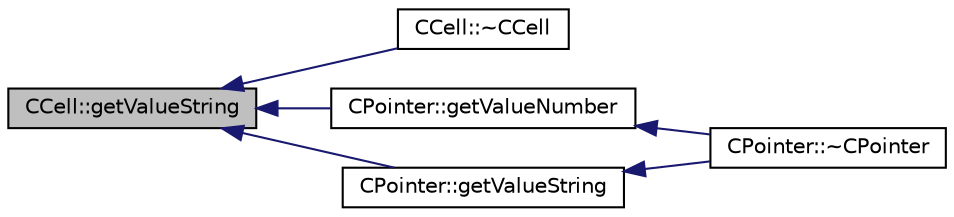 digraph "CCell::getValueString"
{
  edge [fontname="Helvetica",fontsize="10",labelfontname="Helvetica",labelfontsize="10"];
  node [fontname="Helvetica",fontsize="10",shape=record];
  rankdir="LR";
  Node1 [label="CCell::getValueString",height=0.2,width=0.4,color="black", fillcolor="grey75", style="filled", fontcolor="black"];
  Node1 -> Node2 [dir="back",color="midnightblue",fontsize="10",style="solid",fontname="Helvetica"];
  Node2 [label="CCell::~CCell",height=0.2,width=0.4,color="black", fillcolor="white", style="filled",URL="$classCCell.html#a297edd2839a64d14a8ffffb915bbf18c"];
  Node1 -> Node3 [dir="back",color="midnightblue",fontsize="10",style="solid",fontname="Helvetica"];
  Node3 [label="CPointer::getValueNumber",height=0.2,width=0.4,color="black", fillcolor="white", style="filled",URL="$classCPointer.html#a3e3d8164fa50f8b21cc0378d99dedf16"];
  Node3 -> Node4 [dir="back",color="midnightblue",fontsize="10",style="solid",fontname="Helvetica"];
  Node4 [label="CPointer::~CPointer",height=0.2,width=0.4,color="black", fillcolor="white", style="filled",URL="$classCPointer.html#a2c78aa0ce894318ae615511b1bec8869"];
  Node1 -> Node5 [dir="back",color="midnightblue",fontsize="10",style="solid",fontname="Helvetica"];
  Node5 [label="CPointer::getValueString",height=0.2,width=0.4,color="black", fillcolor="white", style="filled",URL="$classCPointer.html#aadbdd19c47d952b7354108fce13af278"];
  Node5 -> Node4 [dir="back",color="midnightblue",fontsize="10",style="solid",fontname="Helvetica"];
}
